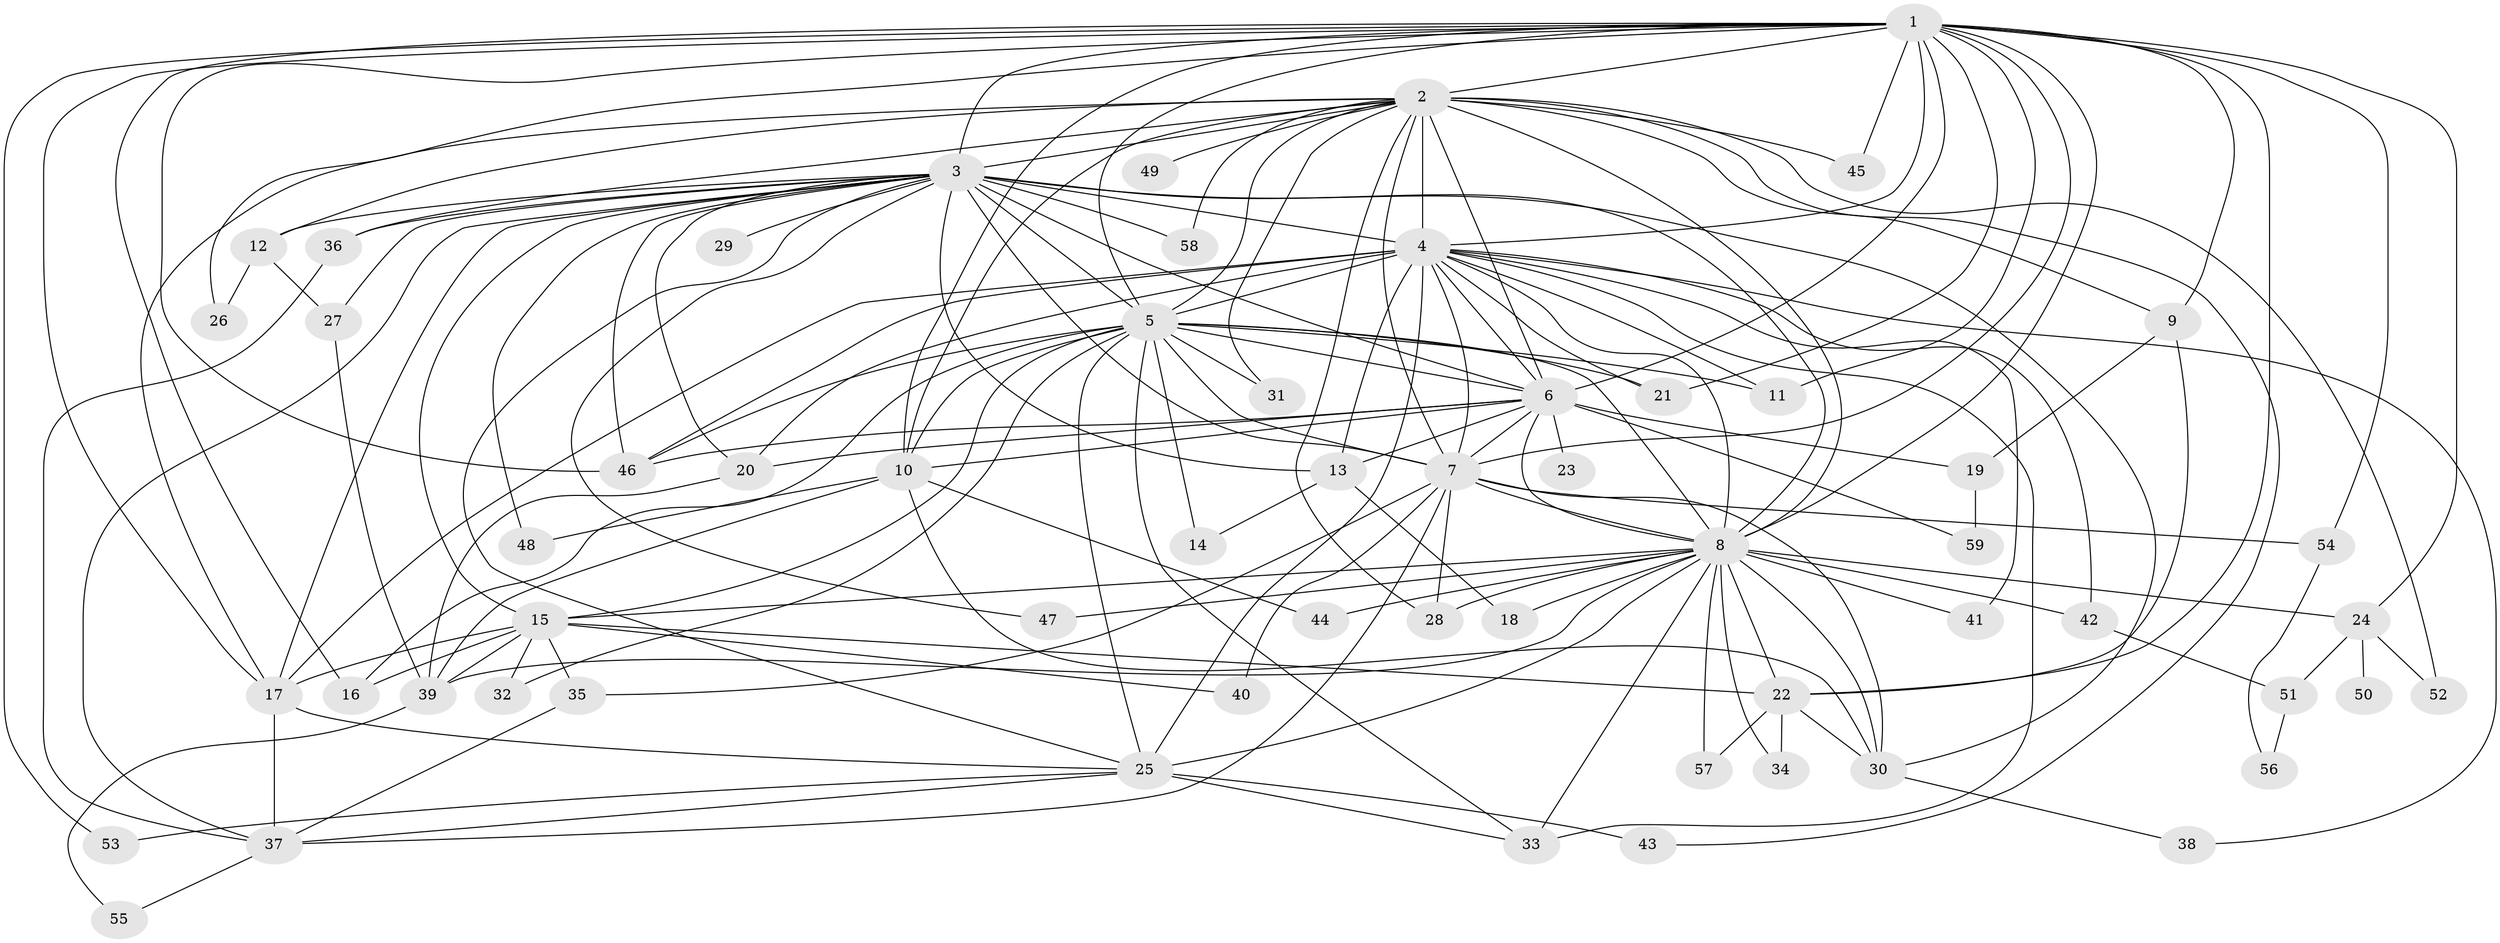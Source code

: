 // original degree distribution, {28: 0.008547008547008548, 25: 0.008547008547008548, 21: 0.02564102564102564, 26: 0.008547008547008548, 17: 0.008547008547008548, 13: 0.008547008547008548, 27: 0.008547008547008548, 18: 0.008547008547008548, 2: 0.5299145299145299, 4: 0.07692307692307693, 5: 0.042735042735042736, 3: 0.21367521367521367, 8: 0.017094017094017096, 6: 0.02564102564102564, 7: 0.008547008547008548}
// Generated by graph-tools (version 1.1) at 2025/34/03/09/25 02:34:54]
// undirected, 59 vertices, 158 edges
graph export_dot {
graph [start="1"]
  node [color=gray90,style=filled];
  1;
  2;
  3;
  4;
  5;
  6;
  7;
  8;
  9;
  10;
  11;
  12;
  13;
  14;
  15;
  16;
  17;
  18;
  19;
  20;
  21;
  22;
  23;
  24;
  25;
  26;
  27;
  28;
  29;
  30;
  31;
  32;
  33;
  34;
  35;
  36;
  37;
  38;
  39;
  40;
  41;
  42;
  43;
  44;
  45;
  46;
  47;
  48;
  49;
  50;
  51;
  52;
  53;
  54;
  55;
  56;
  57;
  58;
  59;
  1 -- 2 [weight=1.0];
  1 -- 3 [weight=2.0];
  1 -- 4 [weight=2.0];
  1 -- 5 [weight=1.0];
  1 -- 6 [weight=2.0];
  1 -- 7 [weight=2.0];
  1 -- 8 [weight=3.0];
  1 -- 9 [weight=1.0];
  1 -- 10 [weight=1.0];
  1 -- 11 [weight=1.0];
  1 -- 16 [weight=1.0];
  1 -- 17 [weight=2.0];
  1 -- 21 [weight=1.0];
  1 -- 22 [weight=1.0];
  1 -- 24 [weight=1.0];
  1 -- 26 [weight=1.0];
  1 -- 45 [weight=2.0];
  1 -- 46 [weight=1.0];
  1 -- 53 [weight=1.0];
  1 -- 54 [weight=1.0];
  2 -- 3 [weight=1.0];
  2 -- 4 [weight=3.0];
  2 -- 5 [weight=1.0];
  2 -- 6 [weight=2.0];
  2 -- 7 [weight=2.0];
  2 -- 8 [weight=3.0];
  2 -- 9 [weight=1.0];
  2 -- 10 [weight=1.0];
  2 -- 12 [weight=1.0];
  2 -- 17 [weight=1.0];
  2 -- 28 [weight=1.0];
  2 -- 31 [weight=1.0];
  2 -- 36 [weight=1.0];
  2 -- 43 [weight=1.0];
  2 -- 45 [weight=1.0];
  2 -- 49 [weight=1.0];
  2 -- 52 [weight=1.0];
  2 -- 58 [weight=1.0];
  3 -- 4 [weight=12.0];
  3 -- 5 [weight=1.0];
  3 -- 6 [weight=1.0];
  3 -- 7 [weight=2.0];
  3 -- 8 [weight=3.0];
  3 -- 12 [weight=1.0];
  3 -- 13 [weight=1.0];
  3 -- 15 [weight=1.0];
  3 -- 17 [weight=1.0];
  3 -- 20 [weight=1.0];
  3 -- 25 [weight=1.0];
  3 -- 27 [weight=1.0];
  3 -- 29 [weight=1.0];
  3 -- 30 [weight=1.0];
  3 -- 36 [weight=1.0];
  3 -- 37 [weight=1.0];
  3 -- 46 [weight=1.0];
  3 -- 47 [weight=1.0];
  3 -- 48 [weight=1.0];
  3 -- 58 [weight=1.0];
  4 -- 5 [weight=3.0];
  4 -- 6 [weight=2.0];
  4 -- 7 [weight=2.0];
  4 -- 8 [weight=4.0];
  4 -- 11 [weight=1.0];
  4 -- 13 [weight=1.0];
  4 -- 17 [weight=1.0];
  4 -- 20 [weight=2.0];
  4 -- 21 [weight=1.0];
  4 -- 25 [weight=1.0];
  4 -- 33 [weight=1.0];
  4 -- 38 [weight=1.0];
  4 -- 41 [weight=1.0];
  4 -- 42 [weight=1.0];
  4 -- 46 [weight=1.0];
  5 -- 6 [weight=1.0];
  5 -- 7 [weight=1.0];
  5 -- 8 [weight=2.0];
  5 -- 10 [weight=1.0];
  5 -- 11 [weight=1.0];
  5 -- 14 [weight=1.0];
  5 -- 15 [weight=1.0];
  5 -- 16 [weight=1.0];
  5 -- 21 [weight=1.0];
  5 -- 25 [weight=1.0];
  5 -- 31 [weight=1.0];
  5 -- 32 [weight=1.0];
  5 -- 33 [weight=1.0];
  5 -- 46 [weight=1.0];
  6 -- 7 [weight=1.0];
  6 -- 8 [weight=2.0];
  6 -- 10 [weight=2.0];
  6 -- 13 [weight=2.0];
  6 -- 19 [weight=1.0];
  6 -- 20 [weight=2.0];
  6 -- 23 [weight=1.0];
  6 -- 46 [weight=1.0];
  6 -- 59 [weight=1.0];
  7 -- 8 [weight=2.0];
  7 -- 28 [weight=1.0];
  7 -- 30 [weight=1.0];
  7 -- 35 [weight=1.0];
  7 -- 37 [weight=1.0];
  7 -- 40 [weight=1.0];
  7 -- 54 [weight=1.0];
  8 -- 15 [weight=1.0];
  8 -- 18 [weight=1.0];
  8 -- 22 [weight=1.0];
  8 -- 24 [weight=1.0];
  8 -- 25 [weight=1.0];
  8 -- 28 [weight=1.0];
  8 -- 30 [weight=2.0];
  8 -- 33 [weight=1.0];
  8 -- 34 [weight=1.0];
  8 -- 39 [weight=2.0];
  8 -- 41 [weight=1.0];
  8 -- 42 [weight=1.0];
  8 -- 44 [weight=1.0];
  8 -- 47 [weight=1.0];
  8 -- 57 [weight=1.0];
  9 -- 19 [weight=1.0];
  9 -- 22 [weight=1.0];
  10 -- 30 [weight=1.0];
  10 -- 39 [weight=1.0];
  10 -- 44 [weight=1.0];
  10 -- 48 [weight=1.0];
  12 -- 26 [weight=1.0];
  12 -- 27 [weight=1.0];
  13 -- 14 [weight=1.0];
  13 -- 18 [weight=1.0];
  15 -- 16 [weight=1.0];
  15 -- 17 [weight=4.0];
  15 -- 22 [weight=1.0];
  15 -- 32 [weight=1.0];
  15 -- 35 [weight=1.0];
  15 -- 39 [weight=1.0];
  15 -- 40 [weight=1.0];
  17 -- 25 [weight=1.0];
  17 -- 37 [weight=1.0];
  19 -- 59 [weight=1.0];
  20 -- 39 [weight=1.0];
  22 -- 30 [weight=1.0];
  22 -- 34 [weight=1.0];
  22 -- 57 [weight=1.0];
  24 -- 50 [weight=1.0];
  24 -- 51 [weight=1.0];
  24 -- 52 [weight=1.0];
  25 -- 33 [weight=1.0];
  25 -- 37 [weight=1.0];
  25 -- 43 [weight=1.0];
  25 -- 53 [weight=1.0];
  27 -- 39 [weight=2.0];
  30 -- 38 [weight=1.0];
  35 -- 37 [weight=1.0];
  36 -- 37 [weight=1.0];
  37 -- 55 [weight=1.0];
  39 -- 55 [weight=1.0];
  42 -- 51 [weight=1.0];
  51 -- 56 [weight=1.0];
  54 -- 56 [weight=1.0];
}
